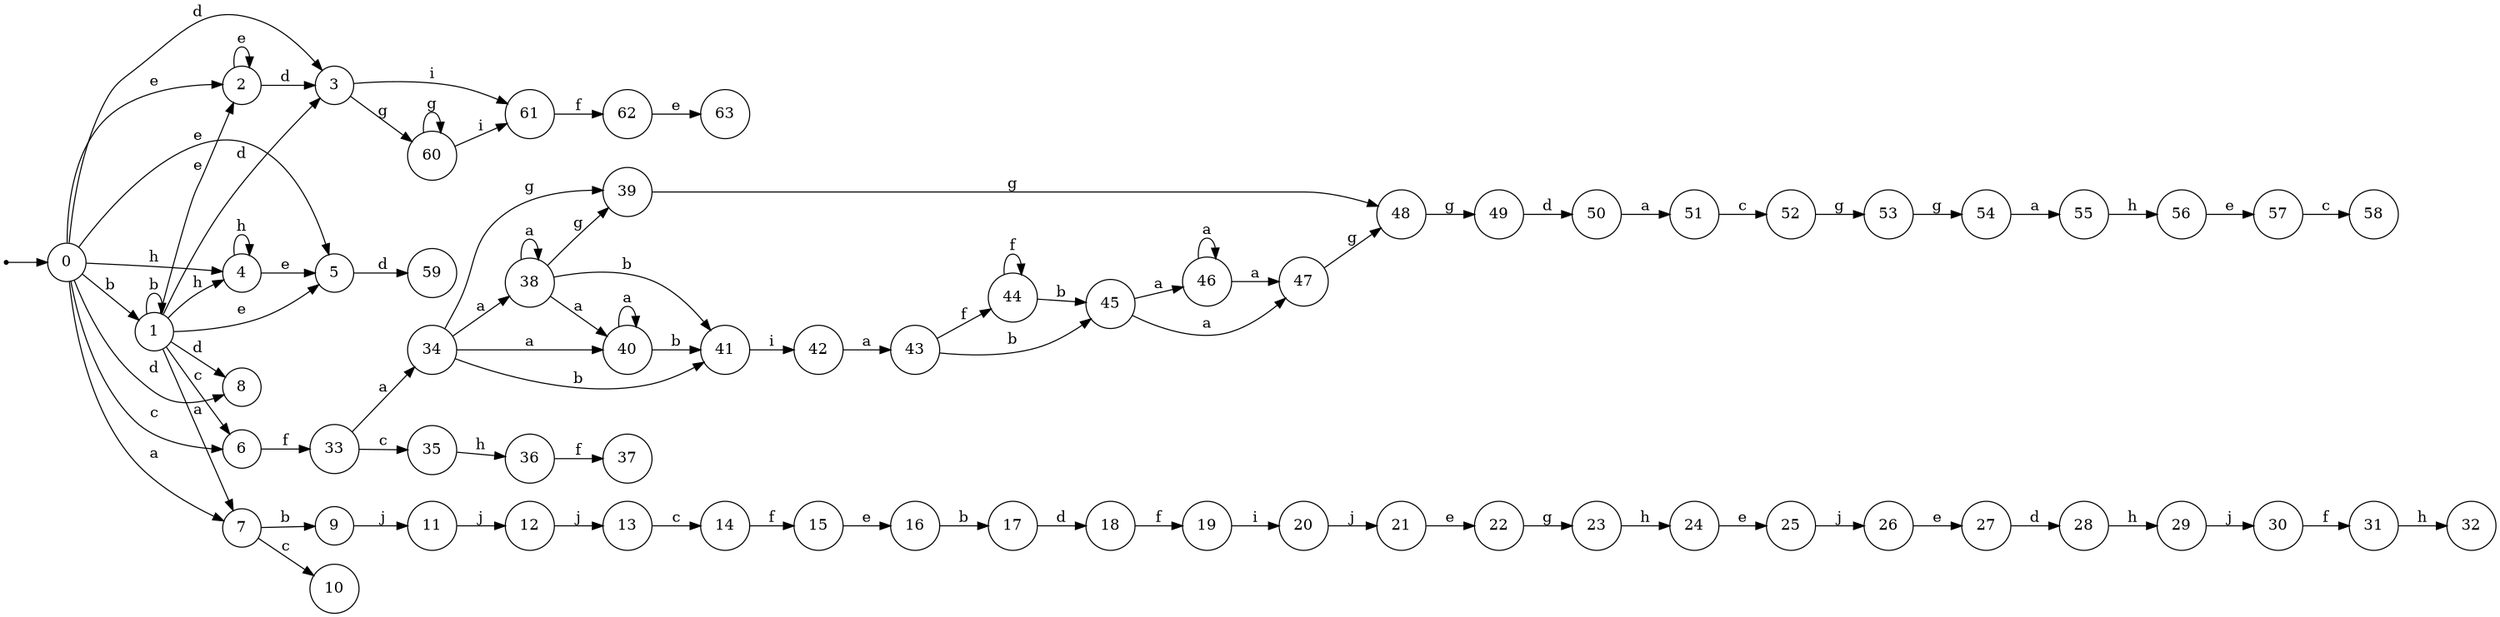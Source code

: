 digraph finite_state_machine {
rankdir=LR;
size="20,20";
node [shape = point]; "dummy0"
node [shape = circle]; "0";
"dummy0" -> "0";
node [shape = circle]; "1";
node [shape = circle]; "2";
node [shape = circle]; "3";
node [shape = circle]; "4";
node [shape = circle]; "5";
node [shape = circle]; "6";
node [shape = circle]; "7";
node [shape = circle]; "8";
node [shape = circle]; "9";
node [shape = circle]; "10";
node [shape = circle]; "11";
node [shape = circle]; "12";
node [shape = circle]; "13";
node [shape = circle]; "14";
node [shape = circle]; "15";
node [shape = circle]; "16";
node [shape = circle]; "17";
node [shape = circle]; "18";
node [shape = circle]; "19";
node [shape = circle]; "20";
node [shape = circle]; "21";
node [shape = circle]; "22";
node [shape = circle]; "23";
node [shape = circle]; "24";
node [shape = circle]; "25";
node [shape = circle]; "26";
node [shape = circle]; "27";
node [shape = circle]; "28";
node [shape = circle]; "29";
node [shape = circle]; "30";
node [shape = circle]; "31";
node [shape = circle]; "32";
node [shape = circle]; "33";
node [shape = circle]; "34";
node [shape = circle]; "35";
node [shape = circle]; "36";
node [shape = circle]; "37";
node [shape = circle]; "38";
node [shape = circle]; "39";
node [shape = circle]; "40";
node [shape = circle]; "41";
node [shape = circle]; "42";
node [shape = circle]; "43";
node [shape = circle]; "44";
node [shape = circle]; "45";
node [shape = circle]; "46";
node [shape = circle]; "47";
node [shape = circle]; "48";
node [shape = circle]; "49";
node [shape = circle]; "50";
node [shape = circle]; "51";
node [shape = circle]; "52";
node [shape = circle]; "53";
node [shape = circle]; "54";
node [shape = circle]; "55";
node [shape = circle]; "56";
node [shape = circle]; "57";
node [shape = circle]; "58";
node [shape = circle]; "59";
node [shape = circle]; "60";
node [shape = circle]; "61";
node [shape = circle]; "62";
node [shape = circle]; "63";
"0" -> "1" [label = "b"];
 "0" -> "2" [label = "e"];
 "0" -> "5" [label = "e"];
 "0" -> "8" [label = "d"];
 "0" -> "3" [label = "d"];
 "0" -> "4" [label = "h"];
 "0" -> "6" [label = "c"];
 "0" -> "7" [label = "a"];
 "7" -> "9" [label = "b"];
 "7" -> "10" [label = "c"];
 "9" -> "11" [label = "j"];
 "11" -> "12" [label = "j"];
 "12" -> "13" [label = "j"];
 "13" -> "14" [label = "c"];
 "14" -> "15" [label = "f"];
 "15" -> "16" [label = "e"];
 "16" -> "17" [label = "b"];
 "17" -> "18" [label = "d"];
 "18" -> "19" [label = "f"];
 "19" -> "20" [label = "i"];
 "20" -> "21" [label = "j"];
 "21" -> "22" [label = "e"];
 "22" -> "23" [label = "g"];
 "23" -> "24" [label = "h"];
 "24" -> "25" [label = "e"];
 "25" -> "26" [label = "j"];
 "26" -> "27" [label = "e"];
 "27" -> "28" [label = "d"];
 "28" -> "29" [label = "h"];
 "29" -> "30" [label = "j"];
 "30" -> "31" [label = "f"];
 "31" -> "32" [label = "h"];
 "6" -> "33" [label = "f"];
 "33" -> "34" [label = "a"];
 "33" -> "35" [label = "c"];
 "35" -> "36" [label = "h"];
 "36" -> "37" [label = "f"];
 "34" -> "40" [label = "a"];
 "34" -> "38" [label = "a"];
 "34" -> "39" [label = "g"];
 "34" -> "41" [label = "b"];
 "41" -> "42" [label = "i"];
 "42" -> "43" [label = "a"];
 "43" -> "44" [label = "f"];
 "43" -> "45" [label = "b"];
 "45" -> "46" [label = "a"];
 "45" -> "47" [label = "a"];
 "47" -> "48" [label = "g"];
 "48" -> "49" [label = "g"];
 "49" -> "50" [label = "d"];
 "50" -> "51" [label = "a"];
 "51" -> "52" [label = "c"];
 "52" -> "53" [label = "g"];
 "53" -> "54" [label = "g"];
 "54" -> "55" [label = "a"];
 "55" -> "56" [label = "h"];
 "56" -> "57" [label = "e"];
 "57" -> "58" [label = "c"];
 "46" -> "46" [label = "a"];
 "46" -> "47" [label = "a"];
 "44" -> "44" [label = "f"];
 "44" -> "45" [label = "b"];
 "40" -> "40" [label = "a"];
 "40" -> "41" [label = "b"];
 "39" -> "48" [label = "g"];
 "38" -> "40" [label = "a"];
 "38" -> "38" [label = "a"];
 "38" -> "39" [label = "g"];
 "38" -> "41" [label = "b"];
 "5" -> "59" [label = "d"];
 "4" -> "4" [label = "h"];
 "4" -> "5" [label = "e"];
 "3" -> "60" [label = "g"];
 "3" -> "61" [label = "i"];
 "61" -> "62" [label = "f"];
 "62" -> "63" [label = "e"];
 "60" -> "60" [label = "g"];
 "60" -> "61" [label = "i"];
 "2" -> "2" [label = "e"];
 "2" -> "3" [label = "d"];
 "1" -> "1" [label = "b"];
 "1" -> "2" [label = "e"];
 "1" -> "5" [label = "e"];
 "1" -> "8" [label = "d"];
 "1" -> "3" [label = "d"];
 "1" -> "4" [label = "h"];
 "1" -> "6" [label = "c"];
 "1" -> "7" [label = "a"];
 }
